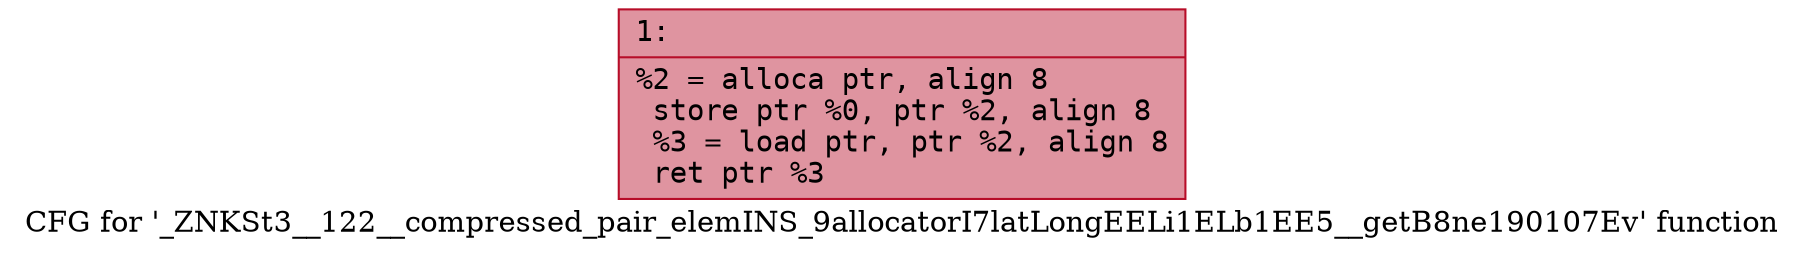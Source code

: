 digraph "CFG for '_ZNKSt3__122__compressed_pair_elemINS_9allocatorI7latLongEELi1ELb1EE5__getB8ne190107Ev' function" {
	label="CFG for '_ZNKSt3__122__compressed_pair_elemINS_9allocatorI7latLongEELi1ELb1EE5__getB8ne190107Ev' function";

	Node0x600001761950 [shape=record,color="#b70d28ff", style=filled, fillcolor="#b70d2870" fontname="Courier",label="{1:\l|  %2 = alloca ptr, align 8\l  store ptr %0, ptr %2, align 8\l  %3 = load ptr, ptr %2, align 8\l  ret ptr %3\l}"];
}
